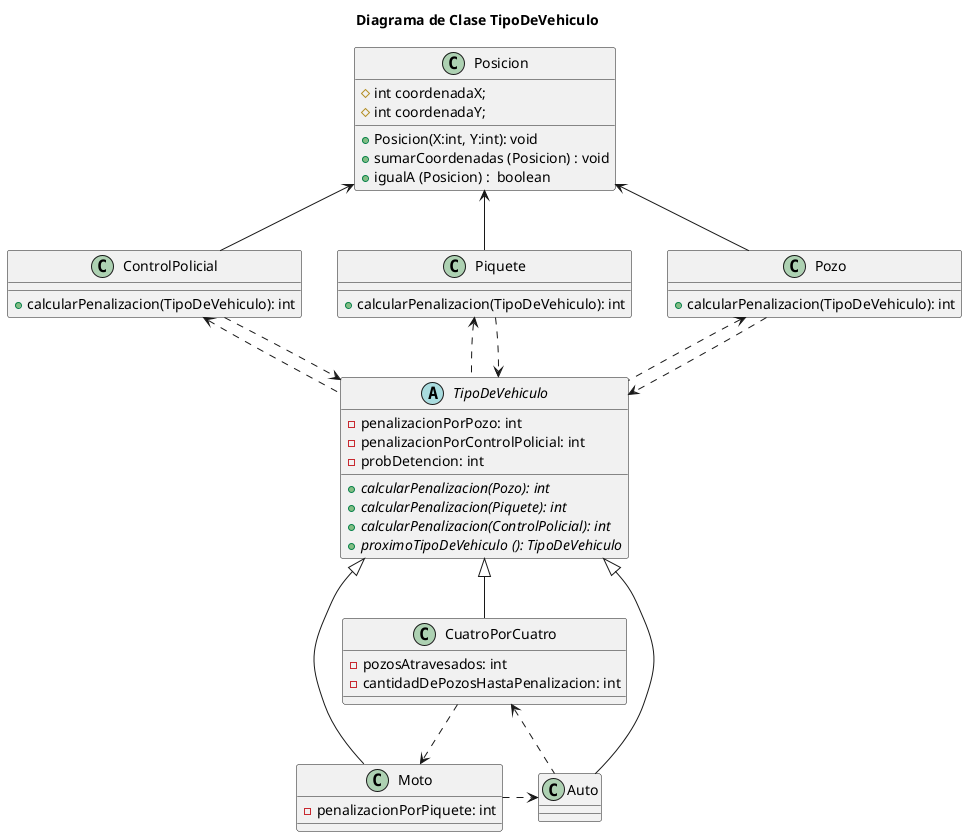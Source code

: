 @startuml

title Diagrama de Clase TipoDeVehiculo

Pozo -u-> Posicion
Piquete -u-> Posicion
ControlPolicial -u-> Posicion


TipoDeVehiculo .u.> Pozo
TipoDeVehiculo .u.> Piquete
TipoDeVehiculo .u.> ControlPolicial

TipoDeVehiculo <.u. Pozo
TipoDeVehiculo <.u. Piquete
TipoDeVehiculo <.u. ControlPolicial

TipoDeVehiculo <|-d- Moto
TipoDeVehiculo <|-d- Auto
TipoDeVehiculo <|-d- CuatroPorCuatro

Moto .r.> Auto
Auto .l.> CuatroPorCuatro
CuatroPorCuatro ..> Moto

class Posicion {
    # int coordenadaX;
    # int coordenadaY;
    + Posicion(X:int, Y:int): void
    + sumarCoordenadas (Posicion) : void
    + igualA (Posicion) :  boolean
}

abstract class TipoDeVehiculo {
    - penalizacionPorPozo: int
    - penalizacionPorControlPolicial: int
    - probDetencion: int
    + {abstract} calcularPenalizacion(Pozo): int
    + {abstract} calcularPenalizacion(Piquete): int
    + {abstract} calcularPenalizacion(ControlPolicial): int
    + {abstract} proximoTipoDeVehiculo (): TipoDeVehiculo
}

class Moto {
    - penalizacionPorPiquete: int
}

class CuatroPorCuatro {
    - pozosAtravesados: int
    - cantidadDePozosHastaPenalizacion: int
}



class Pozo {
+ calcularPenalizacion(TipoDeVehiculo): int
}

class Piquete {
+ calcularPenalizacion(TipoDeVehiculo): int
}

class ControlPolicial {
    + calcularPenalizacion(TipoDeVehiculo): int
}

abstract class TipoDeVehiculo

@enduml